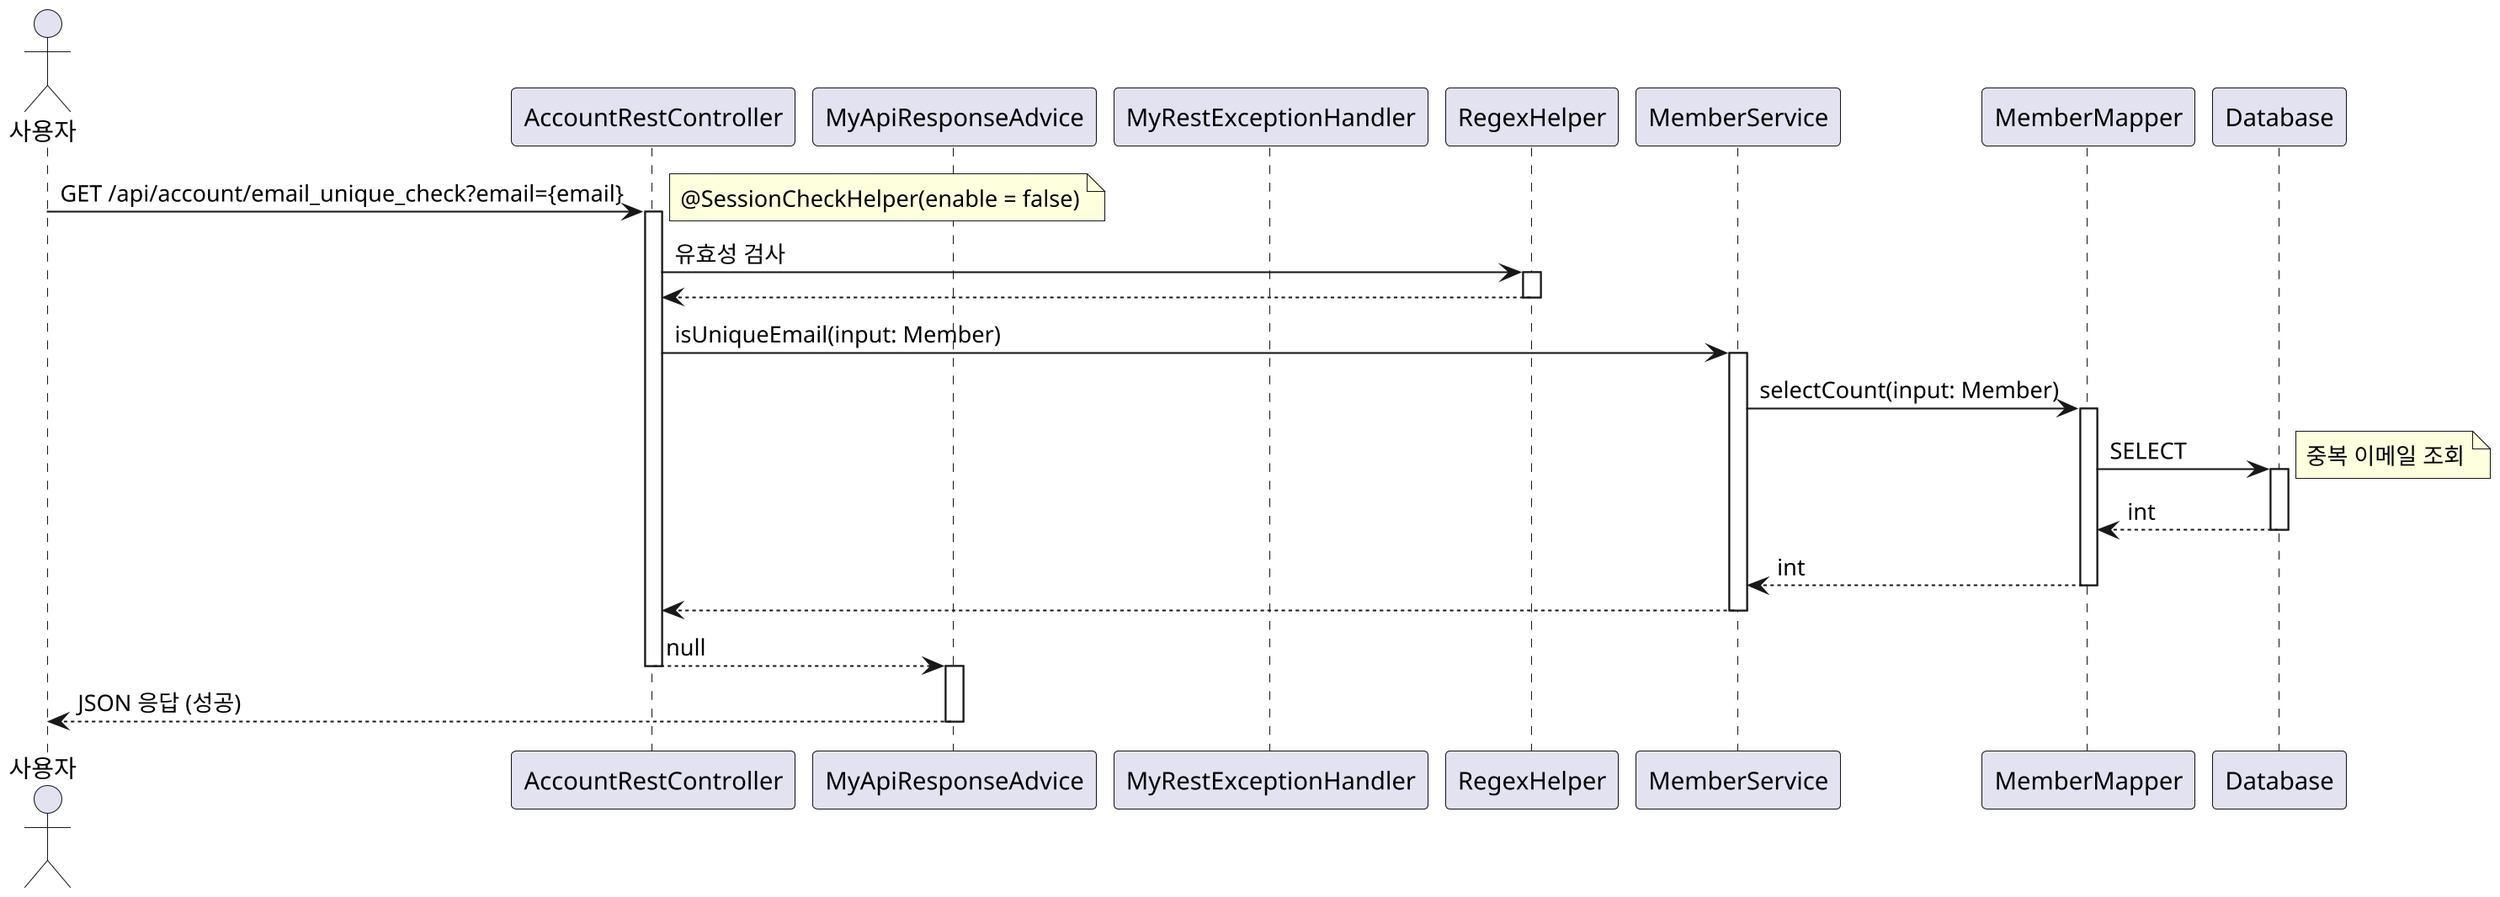 @startuml
skinparam dpi 200

actor Actor as "사용자"
participant AccountRestController
participant MyApiResponseAdvice
participant MyRestExceptionHandler
participant RegexHelper
participant MemberService
participant MemberMapper
participant Database

Actor -> AccountRestController: GET /api/account/email_unique_check?email={email}
activate AccountRestController
note right: @SessionCheckHelper(enable = false)

AccountRestController -> RegexHelper: 유효성 검사
activate RegexHelper
RegexHelper --> AccountRestController
deactivate RegexHelper

AccountRestController -> MemberService: isUniqueEmail(input: Member)
activate MemberService
MemberService -> MemberMapper: selectCount(input: Member)
activate MemberMapper
MemberMapper -> Database: SELECT
activate Database
note right: 중복 이메일 조회
Database --> MemberMapper: int
deactivate Database
MemberMapper --> MemberService: int
deactivate MemberMapper
MemberService --> AccountRestController
deactivate MemberService

AccountRestController --> MyApiResponseAdvice: null
deactivate AccountRestController
activate MyApiResponseAdvice
MyApiResponseAdvice --> Actor: JSON 응답 (성공)
deactivate MyApiResponseAdvice

@enduml
